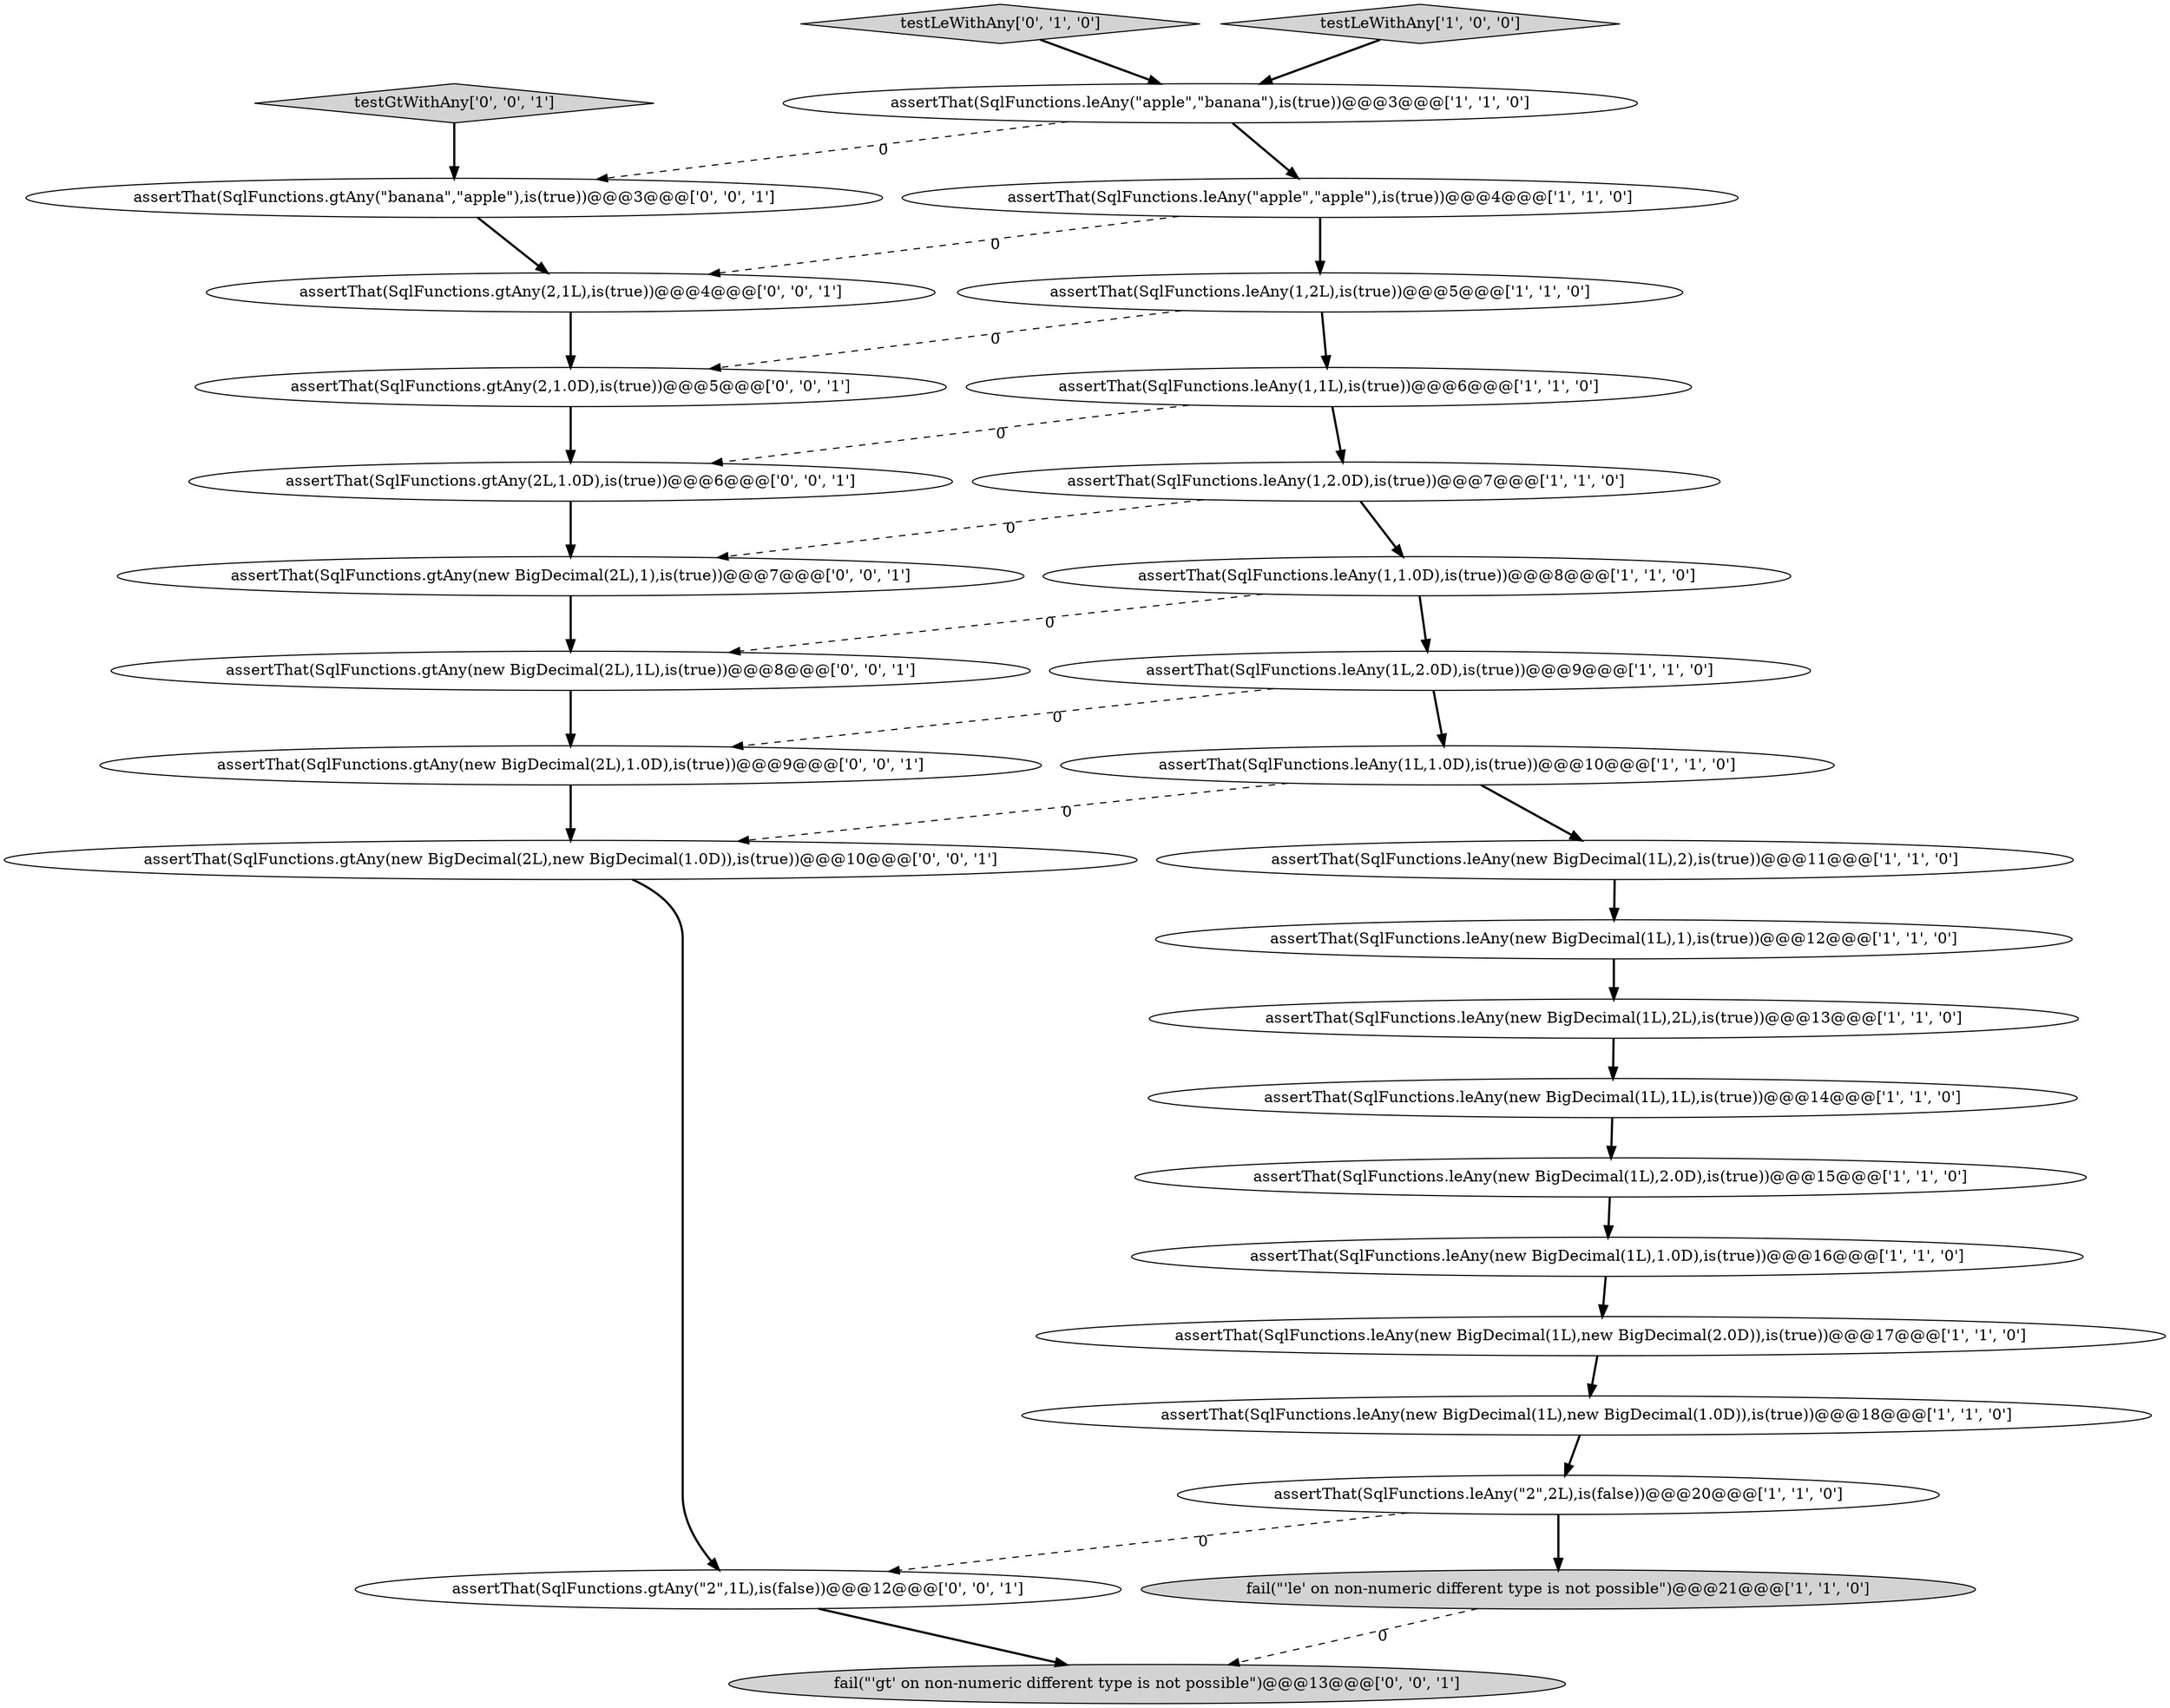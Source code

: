 digraph {
20 [style = filled, label = "assertThat(SqlFunctions.gtAny(new BigDecimal(2L),1.0D),is(true))@@@9@@@['0', '0', '1']", fillcolor = white, shape = ellipse image = "AAA0AAABBB3BBB"];
2 [style = filled, label = "assertThat(SqlFunctions.leAny(1,2L),is(true))@@@5@@@['1', '1', '0']", fillcolor = white, shape = ellipse image = "AAA0AAABBB1BBB"];
22 [style = filled, label = "assertThat(SqlFunctions.gtAny(new BigDecimal(2L),1L),is(true))@@@8@@@['0', '0', '1']", fillcolor = white, shape = ellipse image = "AAA0AAABBB3BBB"];
26 [style = filled, label = "assertThat(SqlFunctions.gtAny(2,1L),is(true))@@@4@@@['0', '0', '1']", fillcolor = white, shape = ellipse image = "AAA0AAABBB3BBB"];
19 [style = filled, label = "testLeWithAny['0', '1', '0']", fillcolor = lightgray, shape = diamond image = "AAA0AAABBB2BBB"];
29 [style = filled, label = "assertThat(SqlFunctions.gtAny(new BigDecimal(2L),1),is(true))@@@7@@@['0', '0', '1']", fillcolor = white, shape = ellipse image = "AAA0AAABBB3BBB"];
27 [style = filled, label = "assertThat(SqlFunctions.gtAny(2,1.0D),is(true))@@@5@@@['0', '0', '1']", fillcolor = white, shape = ellipse image = "AAA0AAABBB3BBB"];
9 [style = filled, label = "assertThat(SqlFunctions.leAny(new BigDecimal(1L),1L),is(true))@@@14@@@['1', '1', '0']", fillcolor = white, shape = ellipse image = "AAA0AAABBB1BBB"];
14 [style = filled, label = "fail(\"'le' on non-numeric different type is not possible\")@@@21@@@['1', '1', '0']", fillcolor = lightgray, shape = ellipse image = "AAA0AAABBB1BBB"];
1 [style = filled, label = "assertThat(SqlFunctions.leAny(1,2.0D),is(true))@@@7@@@['1', '1', '0']", fillcolor = white, shape = ellipse image = "AAA0AAABBB1BBB"];
10 [style = filled, label = "assertThat(SqlFunctions.leAny(new BigDecimal(1L),2L),is(true))@@@13@@@['1', '1', '0']", fillcolor = white, shape = ellipse image = "AAA0AAABBB1BBB"];
17 [style = filled, label = "assertThat(SqlFunctions.leAny(new BigDecimal(1L),new BigDecimal(1.0D)),is(true))@@@18@@@['1', '1', '0']", fillcolor = white, shape = ellipse image = "AAA0AAABBB1BBB"];
13 [style = filled, label = "assertThat(SqlFunctions.leAny(\"2\",2L),is(false))@@@20@@@['1', '1', '0']", fillcolor = white, shape = ellipse image = "AAA0AAABBB1BBB"];
3 [style = filled, label = "assertThat(SqlFunctions.leAny(new BigDecimal(1L),new BigDecimal(2.0D)),is(true))@@@17@@@['1', '1', '0']", fillcolor = white, shape = ellipse image = "AAA0AAABBB1BBB"];
4 [style = filled, label = "assertThat(SqlFunctions.leAny(1,1L),is(true))@@@6@@@['1', '1', '0']", fillcolor = white, shape = ellipse image = "AAA0AAABBB1BBB"];
16 [style = filled, label = "assertThat(SqlFunctions.leAny(new BigDecimal(1L),2.0D),is(true))@@@15@@@['1', '1', '0']", fillcolor = white, shape = ellipse image = "AAA0AAABBB1BBB"];
24 [style = filled, label = "assertThat(SqlFunctions.gtAny(\"2\",1L),is(false))@@@12@@@['0', '0', '1']", fillcolor = white, shape = ellipse image = "AAA0AAABBB3BBB"];
6 [style = filled, label = "assertThat(SqlFunctions.leAny(new BigDecimal(1L),1),is(true))@@@12@@@['1', '1', '0']", fillcolor = white, shape = ellipse image = "AAA0AAABBB1BBB"];
12 [style = filled, label = "assertThat(SqlFunctions.leAny(1L,1.0D),is(true))@@@10@@@['1', '1', '0']", fillcolor = white, shape = ellipse image = "AAA0AAABBB1BBB"];
25 [style = filled, label = "assertThat(SqlFunctions.gtAny(new BigDecimal(2L),new BigDecimal(1.0D)),is(true))@@@10@@@['0', '0', '1']", fillcolor = white, shape = ellipse image = "AAA0AAABBB3BBB"];
8 [style = filled, label = "assertThat(SqlFunctions.leAny(new BigDecimal(1L),2),is(true))@@@11@@@['1', '1', '0']", fillcolor = white, shape = ellipse image = "AAA0AAABBB1BBB"];
5 [style = filled, label = "assertThat(SqlFunctions.leAny(1L,2.0D),is(true))@@@9@@@['1', '1', '0']", fillcolor = white, shape = ellipse image = "AAA0AAABBB1BBB"];
11 [style = filled, label = "assertThat(SqlFunctions.leAny(new BigDecimal(1L),1.0D),is(true))@@@16@@@['1', '1', '0']", fillcolor = white, shape = ellipse image = "AAA0AAABBB1BBB"];
23 [style = filled, label = "testGtWithAny['0', '0', '1']", fillcolor = lightgray, shape = diamond image = "AAA0AAABBB3BBB"];
0 [style = filled, label = "assertThat(SqlFunctions.leAny(\"apple\",\"apple\"),is(true))@@@4@@@['1', '1', '0']", fillcolor = white, shape = ellipse image = "AAA0AAABBB1BBB"];
7 [style = filled, label = "assertThat(SqlFunctions.leAny(1,1.0D),is(true))@@@8@@@['1', '1', '0']", fillcolor = white, shape = ellipse image = "AAA0AAABBB1BBB"];
28 [style = filled, label = "assertThat(SqlFunctions.gtAny(2L,1.0D),is(true))@@@6@@@['0', '0', '1']", fillcolor = white, shape = ellipse image = "AAA0AAABBB3BBB"];
15 [style = filled, label = "assertThat(SqlFunctions.leAny(\"apple\",\"banana\"),is(true))@@@3@@@['1', '1', '0']", fillcolor = white, shape = ellipse image = "AAA0AAABBB1BBB"];
18 [style = filled, label = "testLeWithAny['1', '0', '0']", fillcolor = lightgray, shape = diamond image = "AAA0AAABBB1BBB"];
21 [style = filled, label = "fail(\"'gt' on non-numeric different type is not possible\")@@@13@@@['0', '0', '1']", fillcolor = lightgray, shape = ellipse image = "AAA0AAABBB3BBB"];
30 [style = filled, label = "assertThat(SqlFunctions.gtAny(\"banana\",\"apple\"),is(true))@@@3@@@['0', '0', '1']", fillcolor = white, shape = ellipse image = "AAA0AAABBB3BBB"];
28->29 [style = bold, label=""];
16->11 [style = bold, label=""];
23->30 [style = bold, label=""];
27->28 [style = bold, label=""];
0->2 [style = bold, label=""];
30->26 [style = bold, label=""];
18->15 [style = bold, label=""];
1->29 [style = dashed, label="0"];
2->27 [style = dashed, label="0"];
15->30 [style = dashed, label="0"];
8->6 [style = bold, label=""];
0->26 [style = dashed, label="0"];
2->4 [style = bold, label=""];
1->7 [style = bold, label=""];
20->25 [style = bold, label=""];
9->16 [style = bold, label=""];
4->28 [style = dashed, label="0"];
5->20 [style = dashed, label="0"];
25->24 [style = bold, label=""];
26->27 [style = bold, label=""];
13->24 [style = dashed, label="0"];
7->5 [style = bold, label=""];
12->25 [style = dashed, label="0"];
22->20 [style = bold, label=""];
5->12 [style = bold, label=""];
11->3 [style = bold, label=""];
24->21 [style = bold, label=""];
12->8 [style = bold, label=""];
15->0 [style = bold, label=""];
6->10 [style = bold, label=""];
3->17 [style = bold, label=""];
14->21 [style = dashed, label="0"];
4->1 [style = bold, label=""];
10->9 [style = bold, label=""];
17->13 [style = bold, label=""];
29->22 [style = bold, label=""];
19->15 [style = bold, label=""];
13->14 [style = bold, label=""];
7->22 [style = dashed, label="0"];
}
